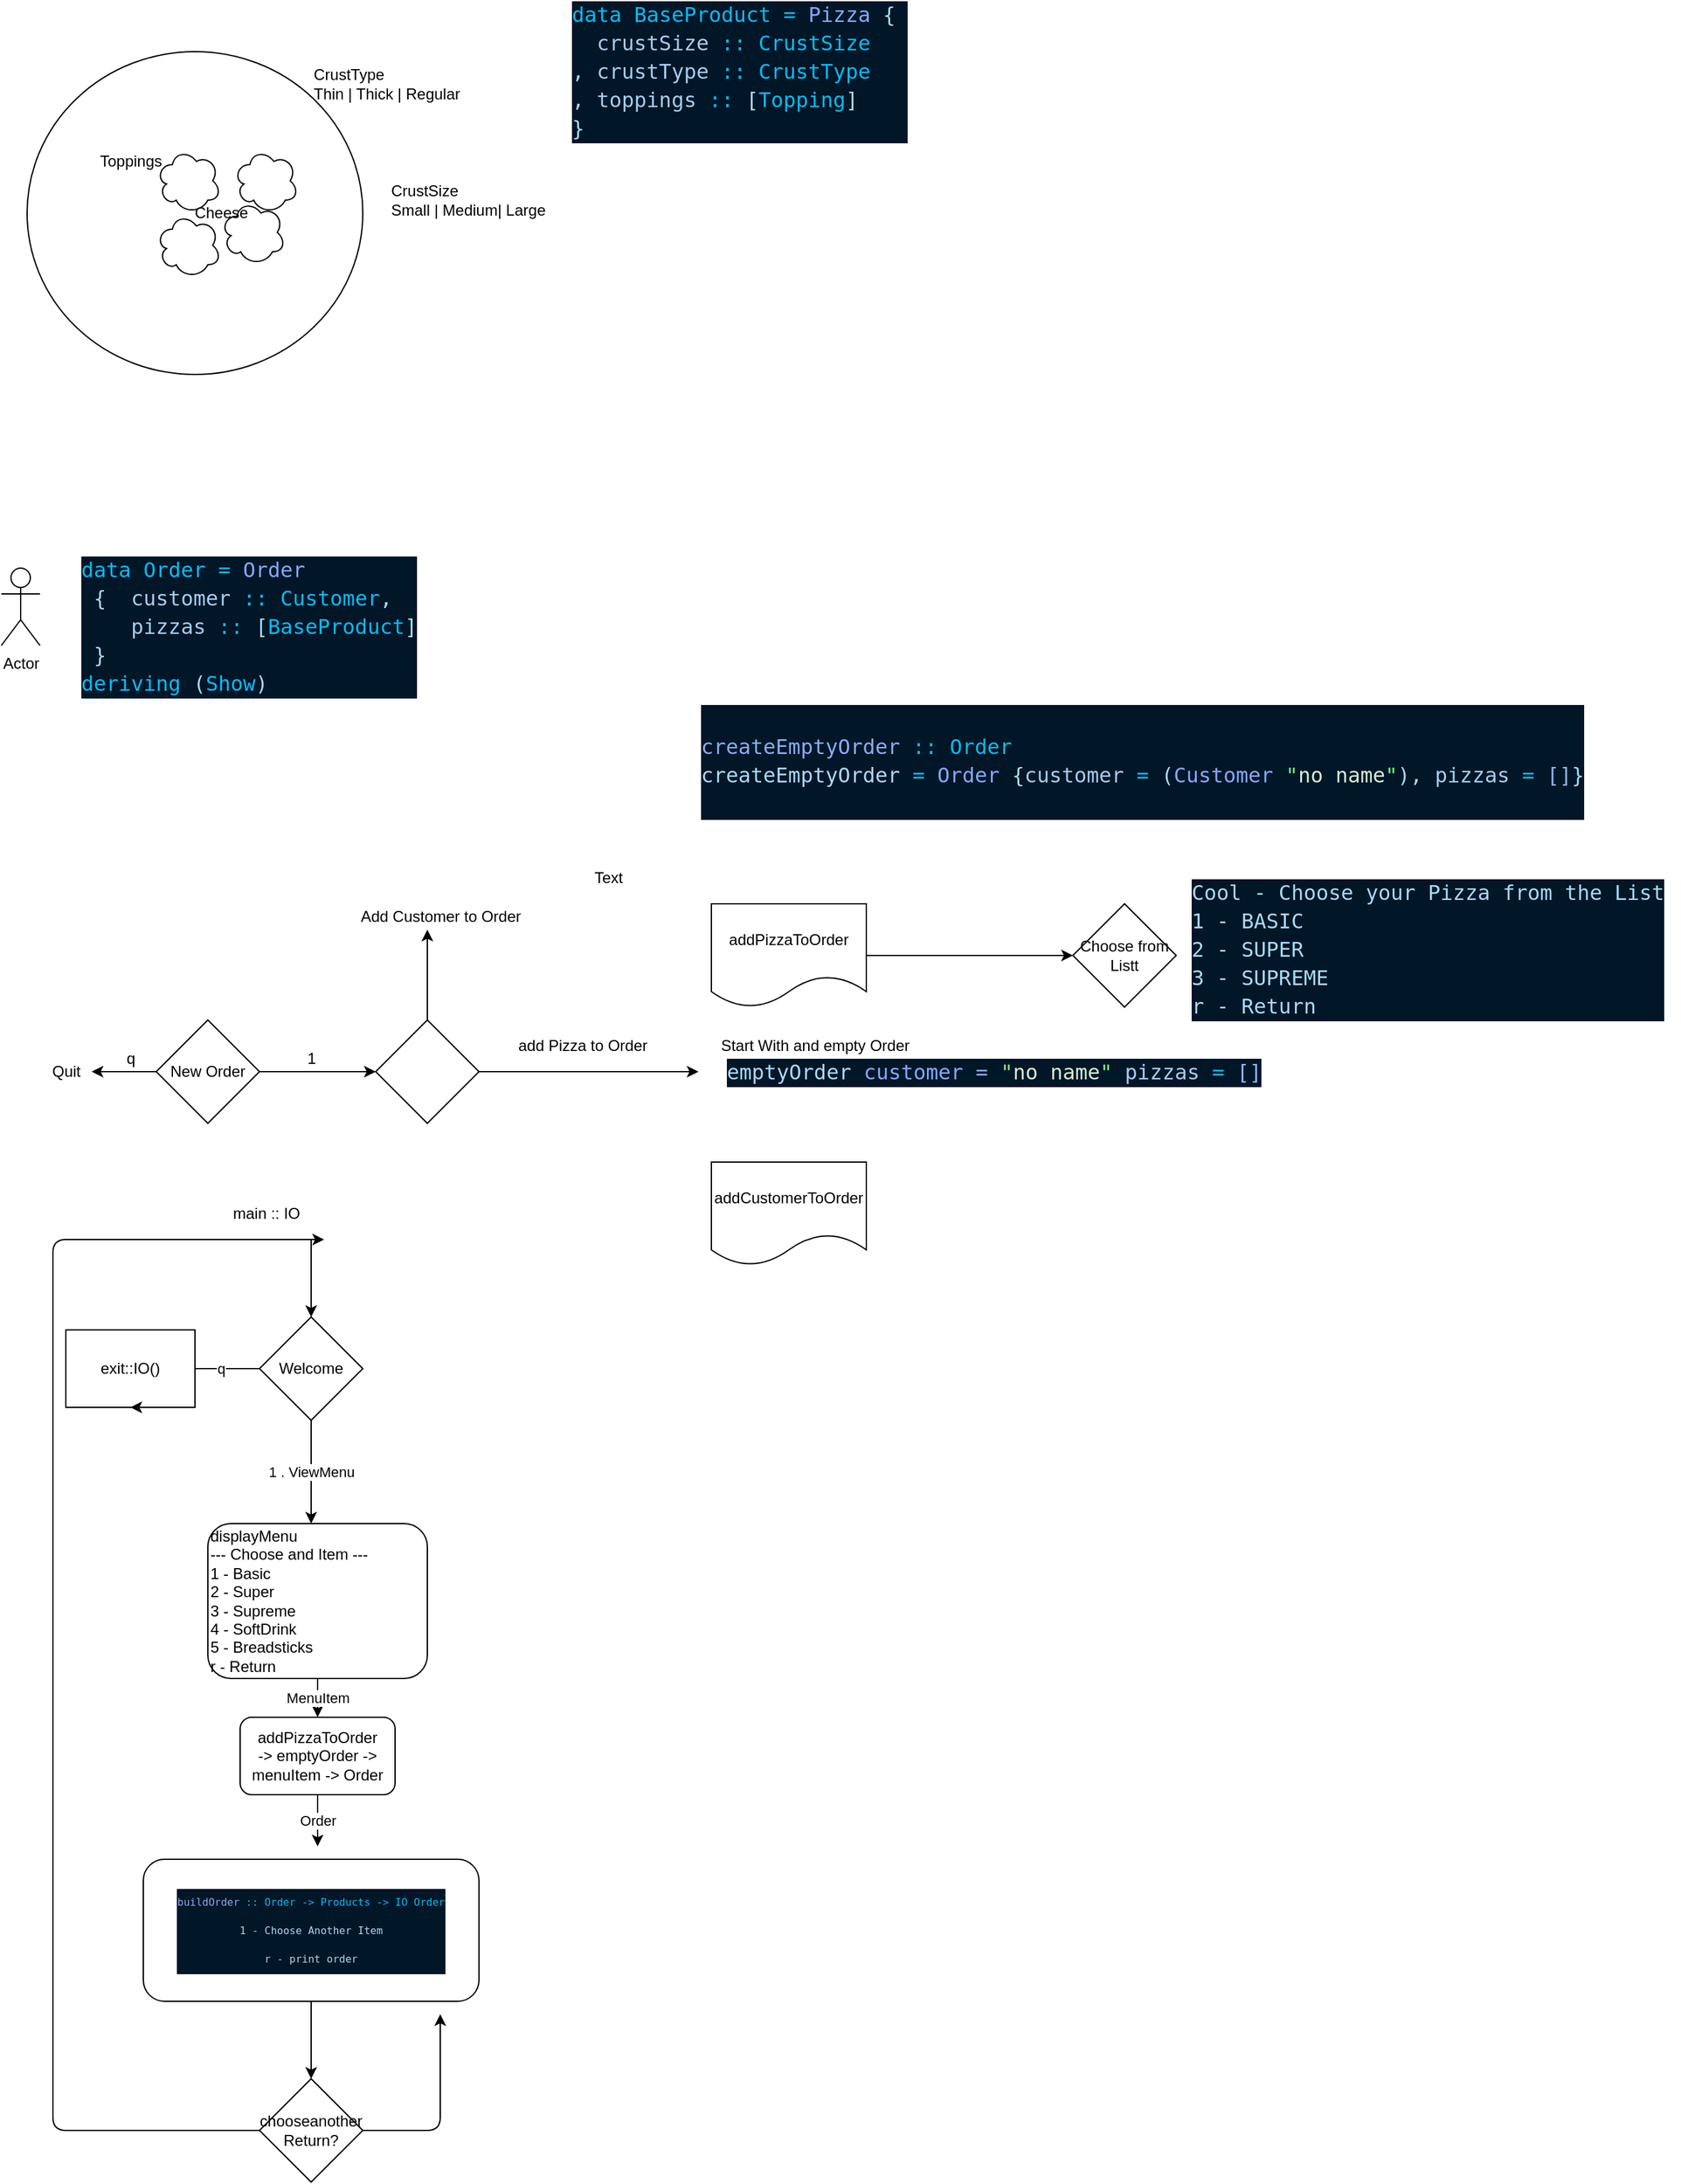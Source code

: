 <mxfile>
    <diagram id="nWXRt7LKUX-1-Ko7EOjv" name="Page-1">
        <mxGraphModel dx="645" dy="603" grid="1" gridSize="10" guides="1" tooltips="1" connect="1" arrows="1" fold="1" page="1" pageScale="1" pageWidth="827" pageHeight="1169" math="0" shadow="0">
            <root>
                <mxCell id="0"/>
                <mxCell id="1" parent="0"/>
                <mxCell id="UyfyExOqAVV3lKFY3JEy-2" value="" style="ellipse;whiteSpace=wrap;html=1;" parent="1" vertex="1">
                    <mxGeometry x="120" y="80" width="260" height="250" as="geometry"/>
                </mxCell>
                <mxCell id="UyfyExOqAVV3lKFY3JEy-3" value="" style="ellipse;shape=cloud;whiteSpace=wrap;html=1;" parent="1" vertex="1">
                    <mxGeometry x="220" y="205" width="50" height="50" as="geometry"/>
                </mxCell>
                <mxCell id="UyfyExOqAVV3lKFY3JEy-4" value="" style="ellipse;shape=cloud;whiteSpace=wrap;html=1;" parent="1" vertex="1">
                    <mxGeometry x="270" y="195" width="50" height="50" as="geometry"/>
                </mxCell>
                <mxCell id="UyfyExOqAVV3lKFY3JEy-5" value="" style="ellipse;shape=cloud;whiteSpace=wrap;html=1;" parent="1" vertex="1">
                    <mxGeometry x="280" y="155" width="50" height="50" as="geometry"/>
                </mxCell>
                <mxCell id="UyfyExOqAVV3lKFY3JEy-6" value="" style="ellipse;shape=cloud;whiteSpace=wrap;html=1;" parent="1" vertex="1">
                    <mxGeometry x="220" y="155" width="50" height="50" as="geometry"/>
                </mxCell>
                <mxCell id="UyfyExOqAVV3lKFY3JEy-15" value="Toppings&lt;br&gt;" style="text;html=1;align=center;verticalAlign=middle;resizable=0;points=[];autosize=1;strokeColor=none;fillColor=none;" parent="1" vertex="1">
                    <mxGeometry x="170" y="155" width="60" height="20" as="geometry"/>
                </mxCell>
                <mxCell id="UyfyExOqAVV3lKFY3JEy-16" value="Cheese" style="text;html=1;align=center;verticalAlign=middle;resizable=0;points=[];autosize=1;strokeColor=none;fillColor=none;" parent="1" vertex="1">
                    <mxGeometry x="240" y="195" width="60" height="20" as="geometry"/>
                </mxCell>
                <mxCell id="UyfyExOqAVV3lKFY3JEy-17" value="CrustType&lt;br&gt;Thin | Thick | Regular&amp;nbsp;" style="text;html=1;strokeColor=none;fillColor=none;align=left;verticalAlign=middle;whiteSpace=wrap;rounded=0;" parent="1" vertex="1">
                    <mxGeometry x="340" y="90" width="120" height="30" as="geometry"/>
                </mxCell>
                <mxCell id="UyfyExOqAVV3lKFY3JEy-18" value="CrustSize&lt;br&gt;Small | Medium| Large" style="text;html=1;align=left;verticalAlign=middle;resizable=0;points=[];autosize=1;strokeColor=none;fillColor=none;" parent="1" vertex="1">
                    <mxGeometry x="400" y="180" width="140" height="30" as="geometry"/>
                </mxCell>
                <mxCell id="UyfyExOqAVV3lKFY3JEy-19" value="&lt;div style=&quot;color: rgb(167 , 219 , 247) ; background-color: rgb(1 , 22 , 39) ; font-family: &amp;#34;jetbrains mono&amp;#34; , &amp;#34;droid sans mono&amp;#34; , monospace , monospace , &amp;#34;droid sans fallback&amp;#34; ; font-size: 16px ; line-height: 22px&quot;&gt;&lt;div&gt;&lt;span style=&quot;color: #00bff9&quot;&gt;data&lt;/span&gt; &lt;span style=&quot;color: #00bff9&quot;&gt;BaseProduct&lt;/span&gt; &lt;span style=&quot;color: #00bff9&quot;&gt;=&lt;/span&gt; &lt;span style=&quot;color: #82aaff&quot;&gt;Pizza&lt;/span&gt; {&amp;nbsp;&lt;/div&gt;&lt;div&gt;&lt;span style=&quot;color: #a4ceee&quot;&gt;&amp;nbsp; crustSize&lt;/span&gt; &lt;span style=&quot;color: #00bff9&quot;&gt;::&lt;/span&gt; &lt;span style=&quot;color: #00bff9&quot;&gt;CrustSize&lt;/span&gt;&lt;/div&gt;&lt;div&gt;                   , &lt;span style=&quot;color: #a4ceee&quot;&gt;crustType&lt;/span&gt; &lt;span style=&quot;color: #00bff9&quot;&gt;::&lt;/span&gt; &lt;span style=&quot;color: #00bff9&quot;&gt;CrustType&lt;/span&gt;&lt;/div&gt;&lt;div&gt;                   , &lt;span style=&quot;color: #a4ceee&quot;&gt;toppings&lt;/span&gt;  &lt;span style=&quot;color: #00bff9&quot;&gt;::&lt;/span&gt; [&lt;span style=&quot;color: #00bff9&quot;&gt;Topping&lt;/span&gt;]&lt;/div&gt;&lt;div&gt;                   }&lt;/div&gt;&lt;/div&gt;" style="text;html=1;align=left;verticalAlign=middle;resizable=0;points=[];autosize=1;strokeColor=none;fillColor=none;" parent="1" vertex="1">
                    <mxGeometry x="540" y="40" width="270" height="110" as="geometry"/>
                </mxCell>
                <mxCell id="UyfyExOqAVV3lKFY3JEy-20" value="Actor" style="shape=umlActor;verticalLabelPosition=bottom;verticalAlign=top;html=1;outlineConnect=0;" parent="1" vertex="1">
                    <mxGeometry x="100" y="480" width="30" height="60" as="geometry"/>
                </mxCell>
                <mxCell id="2" value="&lt;div style=&quot;color: rgb(167 , 219 , 247) ; background-color: rgb(1 , 22 , 39) ; font-family: &amp;#34;jetbrains mono&amp;#34; , &amp;#34;droid sans mono&amp;#34; , monospace , monospace , &amp;#34;droid sans fallback&amp;#34; ; font-size: 16px ; line-height: 22px&quot;&gt;&lt;div&gt;&lt;span style=&quot;color: #00bff9&quot;&gt;data&lt;/span&gt; &lt;span style=&quot;color: #00bff9&quot;&gt;Order&lt;/span&gt; &lt;span style=&quot;color: #00bff9&quot;&gt;=&lt;/span&gt; &lt;span style=&quot;color: #82aaff&quot;&gt;Order&lt;/span&gt;&lt;/div&gt;&lt;div&gt;&amp;nbsp;{&amp;nbsp;&amp;nbsp;&lt;span style=&quot;color: #a4ceee&quot;&gt;customer&lt;/span&gt; &lt;span style=&quot;color: #00bff9&quot;&gt;::&lt;/span&gt; &lt;span style=&quot;color: #00bff9&quot;&gt;Customer&lt;/span&gt;,&lt;/div&gt;&lt;div&gt;    &lt;span style=&quot;color: #a4ceee&quot;&gt;&amp;nbsp; &amp;nbsp; pizzas&lt;/span&gt; &lt;span style=&quot;color: #00bff9&quot;&gt;::&lt;/span&gt; [&lt;span style=&quot;color: #00bff9&quot;&gt;BaseProduct&lt;/span&gt;]&lt;/div&gt;&lt;div&gt;&amp;nbsp;}&lt;/div&gt;&lt;div&gt;  &lt;span style=&quot;color: #00bff9&quot;&gt;deriving&lt;/span&gt; (&lt;span style=&quot;color: #00bff9&quot;&gt;Show&lt;/span&gt;)&lt;/div&gt;&lt;/div&gt;" style="text;html=1;align=left;verticalAlign=middle;resizable=0;points=[];autosize=1;strokeColor=none;" parent="1" vertex="1">
                    <mxGeometry x="160" y="470" width="270" height="110" as="geometry"/>
                </mxCell>
                <mxCell id="4" style="edgeStyle=none;html=1;" parent="1" edge="1">
                    <mxGeometry relative="1" as="geometry">
                        <mxPoint x="390" y="870" as="targetPoint"/>
                        <mxPoint x="300" y="870" as="sourcePoint"/>
                    </mxGeometry>
                </mxCell>
                <mxCell id="6" style="edgeStyle=none;html=1;exitX=0;exitY=0.5;exitDx=0;exitDy=0;" parent="1" edge="1">
                    <mxGeometry relative="1" as="geometry">
                        <mxPoint x="170" y="870" as="targetPoint"/>
                        <mxPoint x="220" y="870" as="sourcePoint"/>
                    </mxGeometry>
                </mxCell>
                <mxCell id="7" value="Quit" style="text;html=1;align=center;verticalAlign=middle;resizable=0;points=[];autosize=1;strokeColor=none;" parent="1" vertex="1">
                    <mxGeometry x="130" y="860" width="40" height="20" as="geometry"/>
                </mxCell>
                <mxCell id="8" value="&lt;div style=&quot;background-color: rgb(1 , 22 , 39) ; line-height: 22px&quot;&gt;&lt;br&gt;&lt;div style=&quot;color: rgb(167 , 219 , 247) ; font-family: &amp;quot;jetbrains mono&amp;quot; , &amp;quot;droid sans mono&amp;quot; , monospace , monospace , &amp;quot;droid sans fallback&amp;quot; ; font-size: 16px&quot;&gt;&lt;span style=&quot;color: #87aff4&quot;&gt;createEmptyOrder&lt;/span&gt; &lt;span style=&quot;color: #00bff9&quot;&gt;::&lt;/span&gt; &lt;span style=&quot;color: #00bff9&quot;&gt;Order&lt;/span&gt;&lt;/div&gt;&lt;div style=&quot;color: rgb(167 , 219 , 247) ; font-family: &amp;quot;jetbrains mono&amp;quot; , &amp;quot;droid sans mono&amp;quot; , monospace , monospace , &amp;quot;droid sans fallback&amp;quot; ; font-size: 16px&quot;&gt;createEmptyOrder &lt;span style=&quot;color: #00bff9&quot;&gt;=&lt;/span&gt; &lt;span style=&quot;color: #82aaff&quot;&gt;Order&lt;/span&gt; {&lt;span style=&quot;color: #a4ceee&quot;&gt;customer&lt;/span&gt; &lt;span style=&quot;color: #00bff9&quot;&gt;=&lt;/span&gt; (&lt;span style=&quot;color: #82aaff&quot;&gt;Customer&lt;/span&gt; &lt;span style=&quot;color: #6bff81&quot;&gt;&quot;&lt;/span&gt;&lt;span style=&quot;color: #d3eed6&quot;&gt;no name&lt;/span&gt;&lt;span style=&quot;color: #6bff81&quot;&gt;&quot;&lt;/span&gt;), &lt;span style=&quot;color: #a4ceee&quot;&gt;pizzas&lt;/span&gt; &lt;span style=&quot;color: #00bff9&quot;&gt;=&lt;/span&gt; &lt;span style=&quot;color: #92b6f4&quot;&gt;[]&lt;/span&gt;}&lt;/div&gt;&lt;div style=&quot;&quot;&gt;&lt;font color=&quot;#a7dbf7&quot; face=&quot;JetBrains Mono, Droid Sans Mono, monospace, monospace, Droid Sans Fallback&quot;&gt;&lt;span style=&quot;font-size: 16px&quot;&gt;&lt;br&gt;&lt;/span&gt;&lt;/font&gt;&lt;/div&gt;&lt;/div&gt;" style="text;html=1;align=left;verticalAlign=middle;resizable=0;points=[];autosize=1;strokeColor=none;" parent="1" vertex="1">
                    <mxGeometry x="640" y="585" width="700" height="90" as="geometry"/>
                </mxCell>
                <mxCell id="10" value="New Order" style="rhombus;whiteSpace=wrap;html=1;" parent="1" vertex="1">
                    <mxGeometry x="220" y="830" width="80" height="80" as="geometry"/>
                </mxCell>
                <mxCell id="11" value="q" style="text;html=1;align=center;verticalAlign=middle;resizable=0;points=[];autosize=1;strokeColor=none;" parent="1" vertex="1">
                    <mxGeometry x="190" y="850" width="20" height="20" as="geometry"/>
                </mxCell>
                <mxCell id="12" value="1" style="text;html=1;align=center;verticalAlign=middle;resizable=0;points=[];autosize=1;strokeColor=none;" parent="1" vertex="1">
                    <mxGeometry x="330" y="850" width="20" height="20" as="geometry"/>
                </mxCell>
                <mxCell id="26" style="edgeStyle=none;html=1;" parent="1" source="14" edge="1">
                    <mxGeometry relative="1" as="geometry">
                        <mxPoint x="930" y="780" as="targetPoint"/>
                    </mxGeometry>
                </mxCell>
                <mxCell id="14" value="addPizzaToOrder" style="shape=document;whiteSpace=wrap;html=1;boundedLbl=1;" parent="1" vertex="1">
                    <mxGeometry x="650" y="740" width="120" height="80" as="geometry"/>
                </mxCell>
                <mxCell id="15" value="addCustomerToOrder" style="shape=document;whiteSpace=wrap;html=1;boundedLbl=1;" parent="1" vertex="1">
                    <mxGeometry x="650" y="940" width="120" height="80" as="geometry"/>
                </mxCell>
                <mxCell id="17" value="&lt;div style=&quot;background-color: rgb(1 , 22 , 39) ; font-family: &amp;#34;jetbrains mono&amp;#34; , &amp;#34;droid sans mono&amp;#34; , monospace , monospace , &amp;#34;droid sans fallback&amp;#34; ; font-size: 16px ; line-height: 22px ; color: rgb(167 , 219 , 247)&quot;&gt;&lt;div&gt;emptyOrder&amp;nbsp;&lt;span style=&quot;color: #82aaff&quot;&gt;customer =&lt;/span&gt;&amp;nbsp;&lt;span style=&quot;color: #6bff81&quot;&gt;&quot;&lt;/span&gt;&lt;span style=&quot;color: #d3eed6&quot;&gt;no name&lt;/span&gt;&lt;span style=&quot;color: #6bff81&quot;&gt;&quot;&lt;/span&gt;&amp;nbsp;&lt;span style=&quot;color: #a4ceee&quot;&gt;pizzas&lt;/span&gt; &lt;span style=&quot;color: #00bff9&quot;&gt;=&lt;/span&gt; &lt;span style=&quot;color: #92b6f4&quot;&gt;[]&lt;/span&gt;&lt;/div&gt;&lt;/div&gt;" style="text;html=1;align=left;verticalAlign=middle;resizable=0;points=[];autosize=1;strokeColor=none;" parent="1" vertex="1">
                    <mxGeometry x="660" y="855" width="430" height="30" as="geometry"/>
                </mxCell>
                <mxCell id="18" value="Start With and empty Order" style="text;html=1;align=center;verticalAlign=middle;resizable=0;points=[];autosize=1;strokeColor=none;" parent="1" vertex="1">
                    <mxGeometry x="650" y="840" width="160" height="20" as="geometry"/>
                </mxCell>
                <mxCell id="19" value="Text" style="text;html=1;align=center;verticalAlign=middle;resizable=0;points=[];autosize=1;strokeColor=none;" parent="1" vertex="1">
                    <mxGeometry x="550" y="710" width="40" height="20" as="geometry"/>
                </mxCell>
                <mxCell id="21" style="edgeStyle=none;html=1;" parent="1" source="20" edge="1">
                    <mxGeometry relative="1" as="geometry">
                        <mxPoint x="640" y="870" as="targetPoint"/>
                    </mxGeometry>
                </mxCell>
                <mxCell id="23" style="edgeStyle=none;html=1;" parent="1" source="20" edge="1">
                    <mxGeometry relative="1" as="geometry">
                        <mxPoint x="430" y="760" as="targetPoint"/>
                    </mxGeometry>
                </mxCell>
                <mxCell id="20" value="" style="rhombus;whiteSpace=wrap;html=1;" parent="1" vertex="1">
                    <mxGeometry x="390" y="830" width="80" height="80" as="geometry"/>
                </mxCell>
                <mxCell id="22" value="add Pizza to Order" style="text;html=1;align=center;verticalAlign=middle;resizable=0;points=[];autosize=1;strokeColor=none;" parent="1" vertex="1">
                    <mxGeometry x="490" y="840" width="120" height="20" as="geometry"/>
                </mxCell>
                <mxCell id="24" value="Add Customer to Order" style="text;html=1;align=center;verticalAlign=middle;resizable=0;points=[];autosize=1;strokeColor=none;" parent="1" vertex="1">
                    <mxGeometry x="370" y="740" width="140" height="20" as="geometry"/>
                </mxCell>
                <mxCell id="27" value="Choose from Listt" style="rhombus;whiteSpace=wrap;html=1;" parent="1" vertex="1">
                    <mxGeometry x="930" y="740" width="80" height="80" as="geometry"/>
                </mxCell>
                <mxCell id="28" value="&lt;div style=&quot;color: rgb(167 , 219 , 247) ; background-color: rgb(1 , 22 , 39) ; font-family: &amp;#34;jetbrains mono&amp;#34; , &amp;#34;droid sans mono&amp;#34; , monospace , monospace , &amp;#34;droid sans fallback&amp;#34; ; font-size: 16px ; line-height: 22px&quot;&gt;&lt;div style=&quot;font-family: &amp;#34;jetbrains mono&amp;#34; , &amp;#34;droid sans mono&amp;#34; , monospace , monospace , &amp;#34;droid sans fallback&amp;#34; ; line-height: 22px&quot;&gt;&lt;div style=&quot;line-height: 22px&quot;&gt;Cool - Choose your Pizza from the List&lt;/div&gt;&lt;div style=&quot;line-height: 22px&quot;&gt;1 - BASIC&lt;/div&gt;&lt;div style=&quot;line-height: 22px&quot;&gt;2 - SUPER&lt;/div&gt;&lt;div style=&quot;line-height: 22px&quot;&gt;3 - SUPREME&amp;nbsp;&lt;/div&gt;&lt;div style=&quot;line-height: 22px&quot;&gt;r - Return&amp;nbsp;&lt;/div&gt;&lt;/div&gt;&lt;/div&gt;" style="text;html=1;align=left;verticalAlign=middle;resizable=0;points=[];autosize=1;strokeColor=none;" parent="1" vertex="1">
                    <mxGeometry x="1020" y="720" width="380" height="110" as="geometry"/>
                </mxCell>
                <mxCell id="31" style="edgeStyle=none;html=1;" parent="1" target="29" edge="1">
                    <mxGeometry relative="1" as="geometry">
                        <mxPoint x="340" y="1000" as="sourcePoint"/>
                    </mxGeometry>
                </mxCell>
                <mxCell id="32" value="q" style="edgeStyle=none;html=1;" parent="1" source="29" edge="1">
                    <mxGeometry relative="1" as="geometry">
                        <mxPoint x="240" y="1100" as="targetPoint"/>
                        <Array as="points">
                            <mxPoint x="270" y="1100"/>
                        </Array>
                    </mxGeometry>
                </mxCell>
                <mxCell id="33" value="1 . ViewMenu" style="edgeStyle=none;html=1;exitX=0.5;exitY=1;exitDx=0;exitDy=0;" parent="1" source="29" edge="1">
                    <mxGeometry relative="1" as="geometry">
                        <mxPoint x="340" y="1220" as="targetPoint"/>
                    </mxGeometry>
                </mxCell>
                <mxCell id="29" value="Welcome" style="rhombus;whiteSpace=wrap;html=1;" parent="1" vertex="1">
                    <mxGeometry x="300" y="1060" width="80" height="80" as="geometry"/>
                </mxCell>
                <mxCell id="69" value="MenuItem" style="edgeStyle=none;html=1;entryX=0.5;entryY=0;entryDx=0;entryDy=0;" parent="1" source="36" target="68" edge="1">
                    <mxGeometry relative="1" as="geometry"/>
                </mxCell>
                <mxCell id="36" value="&lt;div&gt;displayMenu&lt;/div&gt;&lt;div&gt;--- Choose and Item ---&lt;/div&gt;&lt;div&gt;1 - Basic&lt;/div&gt;&lt;div&gt;2 - Super&lt;/div&gt;&lt;div&gt;3 - Supreme&lt;/div&gt;&lt;div&gt;4 - SoftDrink&lt;/div&gt;&lt;div&gt;5 - Breadsticks&lt;/div&gt;&lt;div&gt;r - Return&lt;/div&gt;" style="rounded=1;whiteSpace=wrap;html=1;align=left;" parent="1" vertex="1">
                    <mxGeometry x="260" y="1220" width="170" height="120" as="geometry"/>
                </mxCell>
                <mxCell id="60" style="edgeStyle=none;html=1;" parent="1" source="37" target="59" edge="1">
                    <mxGeometry relative="1" as="geometry"/>
                </mxCell>
                <mxCell id="37" value="&lt;div style=&quot;color: rgb(167 , 219 , 247) ; background-color: rgb(1 , 22 , 39) ; font-family: &amp;#34;jetbrains mono&amp;#34; , &amp;#34;droid sans mono&amp;#34; , monospace , monospace , &amp;#34;droid sans fallback&amp;#34; ; line-height: 22px ; font-size: 8px&quot;&gt;&lt;span style=&quot;color: #87aff4&quot;&gt;buildOrder&lt;/span&gt; &lt;span style=&quot;color: #00bff9&quot;&gt;::&lt;/span&gt; &lt;span style=&quot;color: #00bff9&quot;&gt;Order&lt;/span&gt; &lt;span style=&quot;color: #00bff9&quot;&gt;-&amp;gt;&lt;/span&gt; &lt;span style=&quot;color: #00bff9&quot;&gt;Products&lt;/span&gt; &lt;span style=&quot;color: #00bff9&quot;&gt;-&amp;gt;&lt;/span&gt; &lt;span style=&quot;color: #00bff9&quot;&gt;IO&lt;/span&gt; &lt;span style=&quot;color: #00bff9&quot;&gt;Order&lt;/span&gt;&lt;/div&gt;&lt;div style=&quot;color: rgb(167 , 219 , 247) ; background-color: rgb(1 , 22 , 39) ; font-family: &amp;#34;jetbrains mono&amp;#34; , &amp;#34;droid sans mono&amp;#34; , monospace , monospace , &amp;#34;droid sans fallback&amp;#34; ; line-height: 22px ; font-size: 8px&quot;&gt;&lt;span style=&quot;color: #00bff9&quot;&gt;&lt;div style=&quot;color: rgb(167 , 219 , 247) ; line-height: 22px&quot;&gt;1 - Choose Another Item&lt;/div&gt;&lt;div style=&quot;color: rgb(167 , 219 , 247) ; line-height: 22px&quot;&gt;r - print order&lt;/div&gt;&lt;/span&gt;&lt;/div&gt;" style="rounded=1;whiteSpace=wrap;html=1;align=center;" parent="1" vertex="1">
                    <mxGeometry x="210" y="1480" width="260" height="110" as="geometry"/>
                </mxCell>
                <mxCell id="52" value="exit::IO()" style="whiteSpace=wrap;html=1;" parent="1" vertex="1">
                    <mxGeometry x="150" y="1070" width="100" height="60" as="geometry"/>
                </mxCell>
                <mxCell id="53" style="edgeStyle=none;html=1;exitX=0.75;exitY=1;exitDx=0;exitDy=0;entryX=0.5;entryY=1;entryDx=0;entryDy=0;" parent="1" source="52" target="52" edge="1">
                    <mxGeometry relative="1" as="geometry"/>
                </mxCell>
                <mxCell id="54" value="main :: IO" style="text;html=1;align=center;verticalAlign=middle;resizable=0;points=[];autosize=1;strokeColor=none;" parent="1" vertex="1">
                    <mxGeometry x="270" y="970" width="70" height="20" as="geometry"/>
                </mxCell>
                <mxCell id="59" value="chooseanother&lt;br&gt;Return?" style="rhombus;whiteSpace=wrap;html=1;" parent="1" vertex="1">
                    <mxGeometry x="300" y="1650" width="80" height="80" as="geometry"/>
                </mxCell>
                <mxCell id="64" value="" style="edgeStyle=segmentEdgeStyle;endArrow=classic;html=1;exitX=1;exitY=0.5;exitDx=0;exitDy=0;" parent="1" source="59" edge="1">
                    <mxGeometry width="50" height="50" relative="1" as="geometry">
                        <mxPoint x="390" y="1570" as="sourcePoint"/>
                        <mxPoint x="440" y="1600" as="targetPoint"/>
                        <Array as="points">
                            <mxPoint x="440" y="1690"/>
                        </Array>
                    </mxGeometry>
                </mxCell>
                <mxCell id="70" value="Order" style="edgeStyle=none;html=1;exitX=0.5;exitY=1;exitDx=0;exitDy=0;" parent="1" source="68" edge="1">
                    <mxGeometry relative="1" as="geometry">
                        <mxPoint x="345" y="1470" as="targetPoint"/>
                    </mxGeometry>
                </mxCell>
                <mxCell id="68" value="addPizzaToOrder&lt;br&gt;-&amp;gt; emptyOrder -&amp;gt;&lt;br&gt;menuItem -&amp;gt; Order" style="rounded=1;whiteSpace=wrap;html=1;" parent="1" vertex="1">
                    <mxGeometry x="285" y="1370" width="120" height="60" as="geometry"/>
                </mxCell>
                <mxCell id="72" value="" style="edgeStyle=elbowEdgeStyle;elbow=horizontal;endArrow=classic;html=1;exitX=0;exitY=0.5;exitDx=0;exitDy=0;" parent="1" source="59" edge="1">
                    <mxGeometry width="50" height="50" relative="1" as="geometry">
                        <mxPoint x="180" y="1640" as="sourcePoint"/>
                        <mxPoint x="350" y="1000" as="targetPoint"/>
                        <Array as="points">
                            <mxPoint x="140" y="1630"/>
                        </Array>
                    </mxGeometry>
                </mxCell>
            </root>
        </mxGraphModel>
    </diagram>
</mxfile>